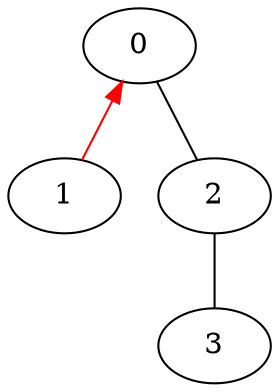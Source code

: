 // network test graph
digraph
{
	0 []
	1 []
	2 []
	3 []
	0 -> 1 [dir=back,color=red]
	0 -> 2 [dir=none]
	2 -> 3 [dir=none]
}